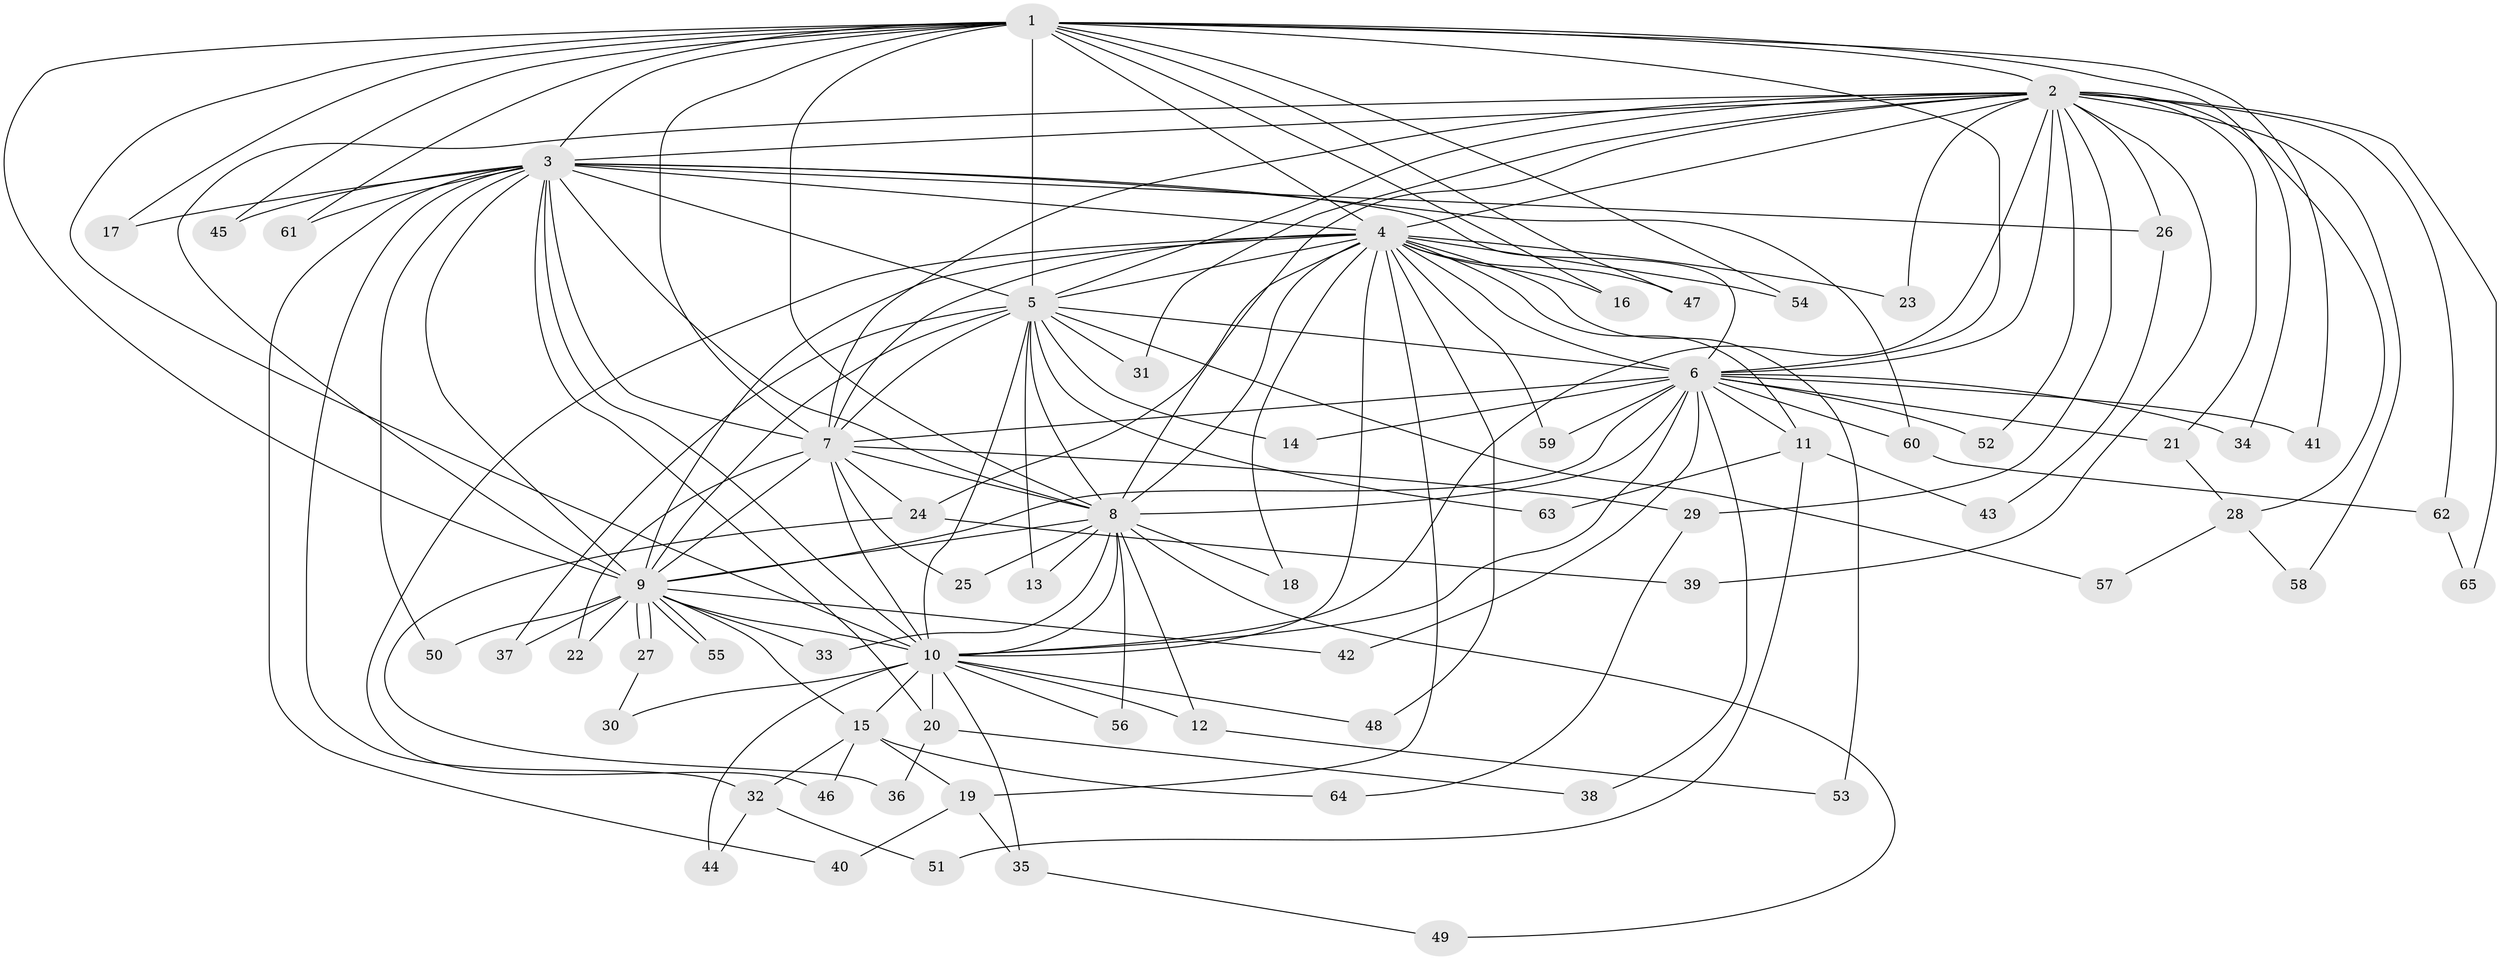 // coarse degree distribution, {14: 0.02040816326530612, 25: 0.02040816326530612, 19: 0.02040816326530612, 18: 0.02040816326530612, 13: 0.04081632653061224, 17: 0.02040816326530612, 11: 0.02040816326530612, 16: 0.02040816326530612, 5: 0.04081632653061224, 3: 0.061224489795918366, 2: 0.5918367346938775, 6: 0.02040816326530612, 4: 0.08163265306122448, 1: 0.02040816326530612}
// Generated by graph-tools (version 1.1) at 2025/41/03/06/25 10:41:38]
// undirected, 65 vertices, 155 edges
graph export_dot {
graph [start="1"]
  node [color=gray90,style=filled];
  1;
  2;
  3;
  4;
  5;
  6;
  7;
  8;
  9;
  10;
  11;
  12;
  13;
  14;
  15;
  16;
  17;
  18;
  19;
  20;
  21;
  22;
  23;
  24;
  25;
  26;
  27;
  28;
  29;
  30;
  31;
  32;
  33;
  34;
  35;
  36;
  37;
  38;
  39;
  40;
  41;
  42;
  43;
  44;
  45;
  46;
  47;
  48;
  49;
  50;
  51;
  52;
  53;
  54;
  55;
  56;
  57;
  58;
  59;
  60;
  61;
  62;
  63;
  64;
  65;
  1 -- 2;
  1 -- 3;
  1 -- 4;
  1 -- 5;
  1 -- 6;
  1 -- 7;
  1 -- 8;
  1 -- 9;
  1 -- 10;
  1 -- 16;
  1 -- 17;
  1 -- 34;
  1 -- 41;
  1 -- 45;
  1 -- 47;
  1 -- 54;
  1 -- 61;
  2 -- 3;
  2 -- 4;
  2 -- 5;
  2 -- 6;
  2 -- 7;
  2 -- 8;
  2 -- 9;
  2 -- 10;
  2 -- 21;
  2 -- 23;
  2 -- 26;
  2 -- 28;
  2 -- 29;
  2 -- 31;
  2 -- 39;
  2 -- 52;
  2 -- 58;
  2 -- 62;
  2 -- 65;
  3 -- 4;
  3 -- 5;
  3 -- 6;
  3 -- 7;
  3 -- 8;
  3 -- 9;
  3 -- 10;
  3 -- 17;
  3 -- 20;
  3 -- 26;
  3 -- 32;
  3 -- 40;
  3 -- 45;
  3 -- 50;
  3 -- 60;
  3 -- 61;
  4 -- 5;
  4 -- 6;
  4 -- 7;
  4 -- 8;
  4 -- 9;
  4 -- 10;
  4 -- 11;
  4 -- 16;
  4 -- 18;
  4 -- 19;
  4 -- 23;
  4 -- 24;
  4 -- 46;
  4 -- 47;
  4 -- 48;
  4 -- 53;
  4 -- 54;
  4 -- 59;
  5 -- 6;
  5 -- 7;
  5 -- 8;
  5 -- 9;
  5 -- 10;
  5 -- 13;
  5 -- 14;
  5 -- 31;
  5 -- 37;
  5 -- 57;
  5 -- 63;
  6 -- 7;
  6 -- 8;
  6 -- 9;
  6 -- 10;
  6 -- 11;
  6 -- 14;
  6 -- 21;
  6 -- 34;
  6 -- 38;
  6 -- 41;
  6 -- 42;
  6 -- 52;
  6 -- 59;
  6 -- 60;
  7 -- 8;
  7 -- 9;
  7 -- 10;
  7 -- 22;
  7 -- 24;
  7 -- 25;
  7 -- 29;
  8 -- 9;
  8 -- 10;
  8 -- 12;
  8 -- 13;
  8 -- 18;
  8 -- 25;
  8 -- 33;
  8 -- 49;
  8 -- 56;
  9 -- 10;
  9 -- 15;
  9 -- 22;
  9 -- 27;
  9 -- 27;
  9 -- 33;
  9 -- 37;
  9 -- 42;
  9 -- 50;
  9 -- 55;
  9 -- 55;
  10 -- 12;
  10 -- 15;
  10 -- 20;
  10 -- 30;
  10 -- 35;
  10 -- 44;
  10 -- 48;
  10 -- 56;
  11 -- 43;
  11 -- 51;
  11 -- 63;
  12 -- 53;
  15 -- 19;
  15 -- 32;
  15 -- 46;
  15 -- 64;
  19 -- 35;
  19 -- 40;
  20 -- 36;
  20 -- 38;
  21 -- 28;
  24 -- 36;
  24 -- 39;
  26 -- 43;
  27 -- 30;
  28 -- 57;
  28 -- 58;
  29 -- 64;
  32 -- 44;
  32 -- 51;
  35 -- 49;
  60 -- 62;
  62 -- 65;
}
